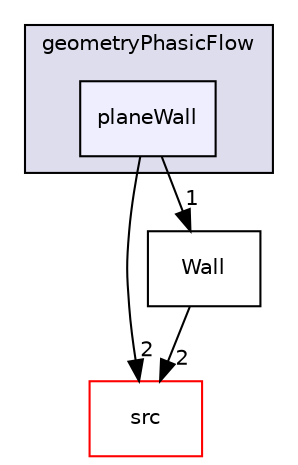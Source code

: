 digraph "utilities/Utilities/geometryPhasicFlow/planeWall" {
  compound=true
  node [ fontsize="10", fontname="Helvetica"];
  edge [ labelfontsize="10", labelfontname="Helvetica"];
  subgraph clusterdir_2c779084d9cebc7fcbe1a2bfbd9e9cb9 {
    graph [ bgcolor="#ddddee", pencolor="black", label="geometryPhasicFlow" fontname="Helvetica", fontsize="10", URL="dir_2c779084d9cebc7fcbe1a2bfbd9e9cb9.html"]
  dir_70dec844158c1ebcf23020169f223c1c [shape=box, label="planeWall", style="filled", fillcolor="#eeeeff", pencolor="black", URL="dir_70dec844158c1ebcf23020169f223c1c.html"];
  }
  dir_68267d1309a1af8e8297ef4c3efbcdba [shape=box label="src" fillcolor="white" style="filled" color="red" URL="dir_68267d1309a1af8e8297ef4c3efbcdba.html"];
  dir_492ea9b56e8165cfb51e930a4ceda9f8 [shape=box label="Wall" URL="dir_492ea9b56e8165cfb51e930a4ceda9f8.html"];
  dir_70dec844158c1ebcf23020169f223c1c->dir_68267d1309a1af8e8297ef4c3efbcdba [headlabel="2", labeldistance=1.5 headhref="dir_000196_000007.html"];
  dir_70dec844158c1ebcf23020169f223c1c->dir_492ea9b56e8165cfb51e930a4ceda9f8 [headlabel="1", labeldistance=1.5 headhref="dir_000196_000198.html"];
  dir_492ea9b56e8165cfb51e930a4ceda9f8->dir_68267d1309a1af8e8297ef4c3efbcdba [headlabel="2", labeldistance=1.5 headhref="dir_000198_000007.html"];
}

